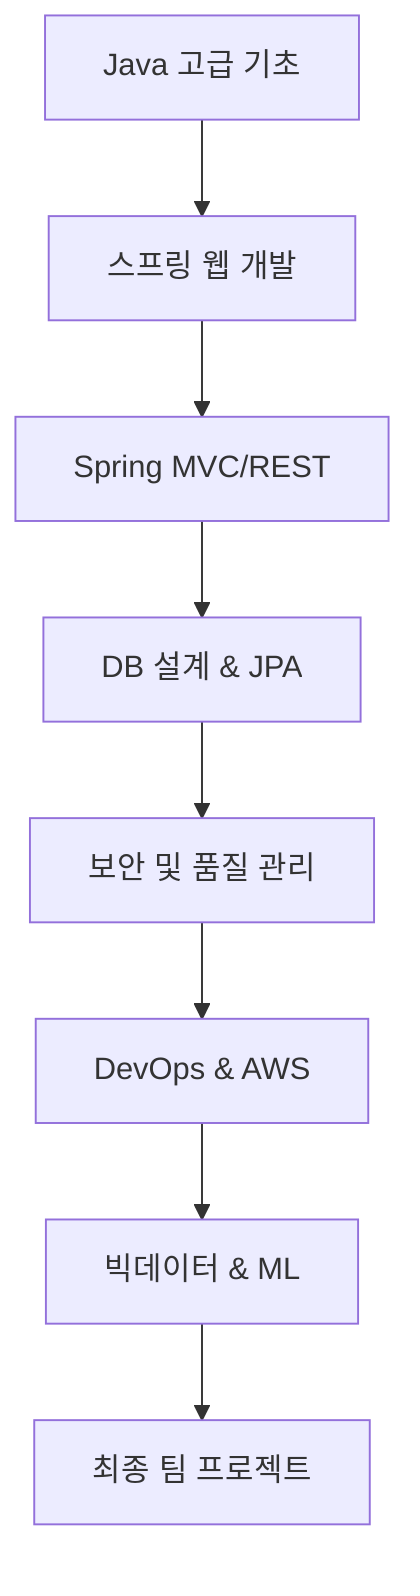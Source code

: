 flowchart TD
    A[Java 고급 기초] --> B[스프링 웹 개발]
    B --> C[Spring MVC/REST]
    C --> D[DB 설계 & JPA]
    D --> E[보안 및 품질 관리]
    E --> F[DevOps & AWS]
    F --> G[빅데이터 & ML]
    G --> H[최종 팀 프로젝트]